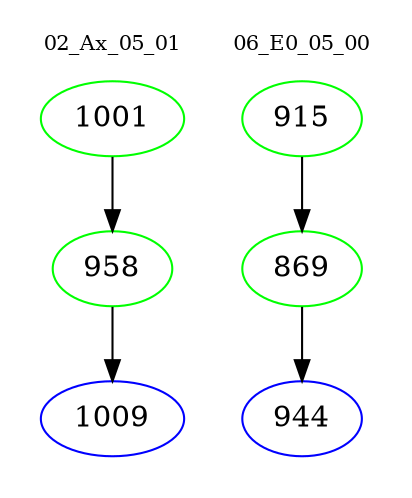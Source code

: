 digraph{
subgraph cluster_0 {
color = white
label = "02_Ax_05_01";
fontsize=10;
T0_1001 [label="1001", color="green"]
T0_1001 -> T0_958 [color="black"]
T0_958 [label="958", color="green"]
T0_958 -> T0_1009 [color="black"]
T0_1009 [label="1009", color="blue"]
}
subgraph cluster_1 {
color = white
label = "06_E0_05_00";
fontsize=10;
T1_915 [label="915", color="green"]
T1_915 -> T1_869 [color="black"]
T1_869 [label="869", color="green"]
T1_869 -> T1_944 [color="black"]
T1_944 [label="944", color="blue"]
}
}
